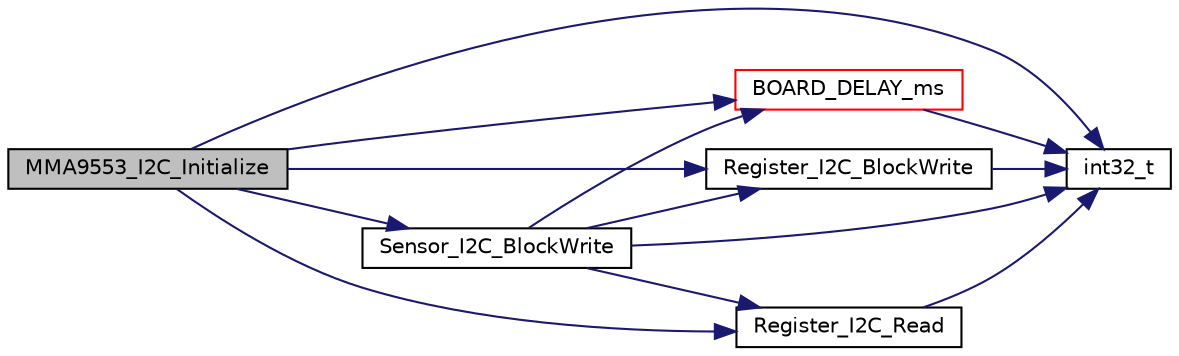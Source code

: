 digraph "MMA9553_I2C_Initialize"
{
  edge [fontname="Helvetica",fontsize="10",labelfontname="Helvetica",labelfontsize="10"];
  node [fontname="Helvetica",fontsize="10",shape=record];
  rankdir="LR";
  Node30 [label="MMA9553_I2C_Initialize",height=0.2,width=0.4,color="black", fillcolor="grey75", style="filled", fontcolor="black"];
  Node30 -> Node31 [color="midnightblue",fontsize="10",style="solid",fontname="Helvetica"];
  Node31 [label="BOARD_DELAY_ms",height=0.2,width=0.4,color="red", fillcolor="white", style="filled",URL="$systick__utils_8c.html#ab052b802081fd87e1bda8d56e2c0db42",tooltip="Function to insert delays. "];
  Node31 -> Node33 [color="midnightblue",fontsize="10",style="solid",fontname="Helvetica"];
  Node33 [label="int32_t",height=0.2,width=0.4,color="black", fillcolor="white", style="filled",URL="$data__format__service_8h.html#a5d7069350a7d7e65686c77a8038f462f",tooltip="The interface function to append the data on the formated stream. "];
  Node30 -> Node33 [color="midnightblue",fontsize="10",style="solid",fontname="Helvetica"];
  Node30 -> Node35 [color="midnightblue",fontsize="10",style="solid",fontname="Helvetica"];
  Node35 [label="Register_I2C_BlockWrite",height=0.2,width=0.4,color="black", fillcolor="white", style="filled",URL="$register__io__i2c_8c.html#ac5a66aa1b8d95d267c9d68cb475c9e01",tooltip="The interface function to write a sensor register. "];
  Node35 -> Node33 [color="midnightblue",fontsize="10",style="solid",fontname="Helvetica"];
  Node30 -> Node36 [color="midnightblue",fontsize="10",style="solid",fontname="Helvetica"];
  Node36 [label="Register_I2C_Read",height=0.2,width=0.4,color="black", fillcolor="white", style="filled",URL="$register__io__i2c_8c.html#ac8a60c799d9dbc84531b4680762eb8dc",tooltip="The interface function to read a sensor register. "];
  Node36 -> Node33 [color="midnightblue",fontsize="10",style="solid",fontname="Helvetica"];
  Node30 -> Node37 [color="midnightblue",fontsize="10",style="solid",fontname="Helvetica"];
  Node37 [label="Sensor_I2C_BlockWrite",height=0.2,width=0.4,color="black", fillcolor="white", style="filled",URL="$sensor__io__i2c_8c.html#ad6c175b9a45aa936aa74abda223eeafe",tooltip="Write commands to a sensor. "];
  Node37 -> Node33 [color="midnightblue",fontsize="10",style="solid",fontname="Helvetica"];
  Node37 -> Node35 [color="midnightblue",fontsize="10",style="solid",fontname="Helvetica"];
  Node37 -> Node31 [color="midnightblue",fontsize="10",style="solid",fontname="Helvetica"];
  Node37 -> Node36 [color="midnightblue",fontsize="10",style="solid",fontname="Helvetica"];
}
